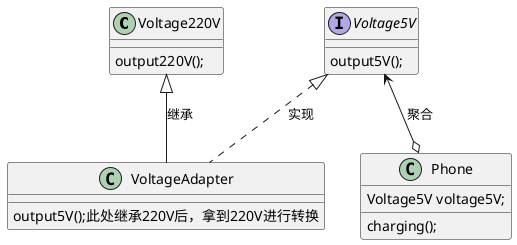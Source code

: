 @startuml
class Voltage220V{
    output220V();
}

interface Voltage5V{
    output5V();
}

class VoltageAdapter{
    output5V();此处继承220V后，拿到220V进行转换
}

class Phone{
    Voltage5V voltage5V;

    charging();
}

Voltage5V <|.. VoltageAdapter : 实现
Voltage220V <|-- VoltageAdapter : 继承
Voltage5V <--o Phone : 聚合
@enduml